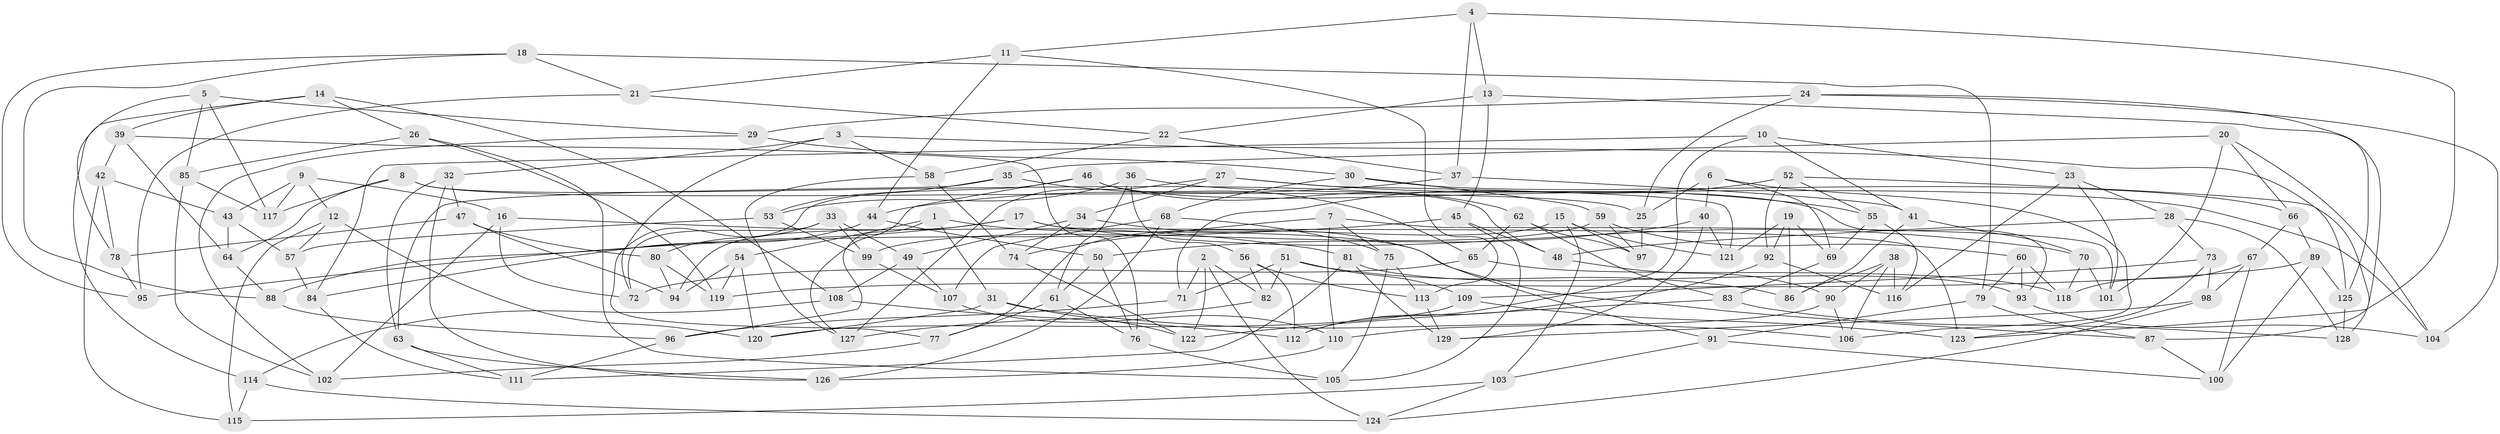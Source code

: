 // coarse degree distribution, {6: 0.2597402597402597, 10: 0.012987012987012988, 4: 0.5194805194805194, 8: 0.03896103896103896, 12: 0.012987012987012988, 7: 0.05194805194805195, 5: 0.06493506493506493, 9: 0.025974025974025976, 3: 0.012987012987012988}
// Generated by graph-tools (version 1.1) at 2025/20/03/04/25 18:20:50]
// undirected, 129 vertices, 258 edges
graph export_dot {
graph [start="1"]
  node [color=gray90,style=filled];
  1;
  2;
  3;
  4;
  5;
  6;
  7;
  8;
  9;
  10;
  11;
  12;
  13;
  14;
  15;
  16;
  17;
  18;
  19;
  20;
  21;
  22;
  23;
  24;
  25;
  26;
  27;
  28;
  29;
  30;
  31;
  32;
  33;
  34;
  35;
  36;
  37;
  38;
  39;
  40;
  41;
  42;
  43;
  44;
  45;
  46;
  47;
  48;
  49;
  50;
  51;
  52;
  53;
  54;
  55;
  56;
  57;
  58;
  59;
  60;
  61;
  62;
  63;
  64;
  65;
  66;
  67;
  68;
  69;
  70;
  71;
  72;
  73;
  74;
  75;
  76;
  77;
  78;
  79;
  80;
  81;
  82;
  83;
  84;
  85;
  86;
  87;
  88;
  89;
  90;
  91;
  92;
  93;
  94;
  95;
  96;
  97;
  98;
  99;
  100;
  101;
  102;
  103;
  104;
  105;
  106;
  107;
  108;
  109;
  110;
  111;
  112;
  113;
  114;
  115;
  116;
  117;
  118;
  119;
  120;
  121;
  122;
  123;
  124;
  125;
  126;
  127;
  128;
  129;
  1 -- 31;
  1 -- 96;
  1 -- 87;
  1 -- 54;
  2 -- 82;
  2 -- 71;
  2 -- 122;
  2 -- 124;
  3 -- 125;
  3 -- 72;
  3 -- 32;
  3 -- 58;
  4 -- 13;
  4 -- 37;
  4 -- 123;
  4 -- 11;
  5 -- 78;
  5 -- 29;
  5 -- 117;
  5 -- 85;
  6 -- 106;
  6 -- 25;
  6 -- 69;
  6 -- 40;
  7 -- 101;
  7 -- 74;
  7 -- 110;
  7 -- 75;
  8 -- 48;
  8 -- 25;
  8 -- 117;
  8 -- 64;
  9 -- 117;
  9 -- 16;
  9 -- 43;
  9 -- 12;
  10 -- 112;
  10 -- 84;
  10 -- 41;
  10 -- 23;
  11 -- 44;
  11 -- 113;
  11 -- 21;
  12 -- 120;
  12 -- 115;
  12 -- 57;
  13 -- 45;
  13 -- 125;
  13 -- 22;
  14 -- 39;
  14 -- 108;
  14 -- 26;
  14 -- 114;
  15 -- 103;
  15 -- 121;
  15 -- 97;
  15 -- 77;
  16 -- 72;
  16 -- 81;
  16 -- 102;
  17 -- 70;
  17 -- 123;
  17 -- 94;
  17 -- 88;
  18 -- 79;
  18 -- 88;
  18 -- 21;
  18 -- 95;
  19 -- 69;
  19 -- 86;
  19 -- 121;
  19 -- 92;
  20 -- 104;
  20 -- 35;
  20 -- 66;
  20 -- 101;
  21 -- 95;
  21 -- 22;
  22 -- 58;
  22 -- 37;
  23 -- 101;
  23 -- 28;
  23 -- 116;
  24 -- 29;
  24 -- 87;
  24 -- 104;
  24 -- 25;
  25 -- 97;
  26 -- 105;
  26 -- 85;
  26 -- 119;
  27 -- 121;
  27 -- 127;
  27 -- 55;
  27 -- 34;
  28 -- 73;
  28 -- 128;
  28 -- 48;
  29 -- 30;
  29 -- 102;
  30 -- 68;
  30 -- 59;
  30 -- 66;
  31 -- 106;
  31 -- 122;
  31 -- 120;
  32 -- 126;
  32 -- 47;
  32 -- 63;
  33 -- 72;
  33 -- 80;
  33 -- 99;
  33 -- 49;
  34 -- 49;
  34 -- 91;
  34 -- 74;
  35 -- 63;
  35 -- 53;
  35 -- 65;
  36 -- 56;
  36 -- 53;
  36 -- 61;
  36 -- 104;
  37 -- 41;
  37 -- 44;
  38 -- 86;
  38 -- 90;
  38 -- 116;
  38 -- 106;
  39 -- 76;
  39 -- 64;
  39 -- 42;
  40 -- 121;
  40 -- 50;
  40 -- 129;
  41 -- 70;
  41 -- 86;
  42 -- 115;
  42 -- 78;
  42 -- 43;
  43 -- 57;
  43 -- 64;
  44 -- 50;
  44 -- 84;
  45 -- 95;
  45 -- 48;
  45 -- 105;
  46 -- 62;
  46 -- 77;
  46 -- 127;
  46 -- 93;
  47 -- 94;
  47 -- 80;
  47 -- 78;
  48 -- 90;
  49 -- 107;
  49 -- 108;
  50 -- 61;
  50 -- 76;
  51 -- 86;
  51 -- 71;
  51 -- 109;
  51 -- 82;
  52 -- 71;
  52 -- 128;
  52 -- 92;
  52 -- 55;
  53 -- 99;
  53 -- 57;
  54 -- 119;
  54 -- 94;
  54 -- 120;
  55 -- 116;
  55 -- 69;
  56 -- 82;
  56 -- 113;
  56 -- 112;
  57 -- 84;
  58 -- 74;
  58 -- 127;
  59 -- 99;
  59 -- 97;
  59 -- 60;
  60 -- 118;
  60 -- 79;
  60 -- 93;
  61 -- 77;
  61 -- 76;
  62 -- 97;
  62 -- 65;
  62 -- 83;
  63 -- 111;
  63 -- 126;
  64 -- 88;
  65 -- 72;
  65 -- 118;
  66 -- 67;
  66 -- 89;
  67 -- 118;
  67 -- 100;
  67 -- 98;
  68 -- 75;
  68 -- 126;
  68 -- 107;
  69 -- 83;
  70 -- 101;
  70 -- 118;
  71 -- 96;
  73 -- 98;
  73 -- 123;
  73 -- 109;
  74 -- 122;
  75 -- 105;
  75 -- 113;
  76 -- 105;
  77 -- 102;
  78 -- 95;
  79 -- 87;
  79 -- 91;
  80 -- 119;
  80 -- 94;
  81 -- 111;
  81 -- 93;
  81 -- 129;
  82 -- 127;
  83 -- 128;
  83 -- 122;
  84 -- 111;
  85 -- 117;
  85 -- 102;
  87 -- 100;
  88 -- 96;
  89 -- 119;
  89 -- 125;
  89 -- 100;
  90 -- 106;
  90 -- 110;
  91 -- 103;
  91 -- 100;
  92 -- 116;
  92 -- 112;
  93 -- 104;
  96 -- 111;
  98 -- 124;
  98 -- 129;
  99 -- 107;
  103 -- 115;
  103 -- 124;
  107 -- 110;
  108 -- 112;
  108 -- 114;
  109 -- 120;
  109 -- 123;
  110 -- 126;
  113 -- 129;
  114 -- 115;
  114 -- 124;
  125 -- 128;
}
